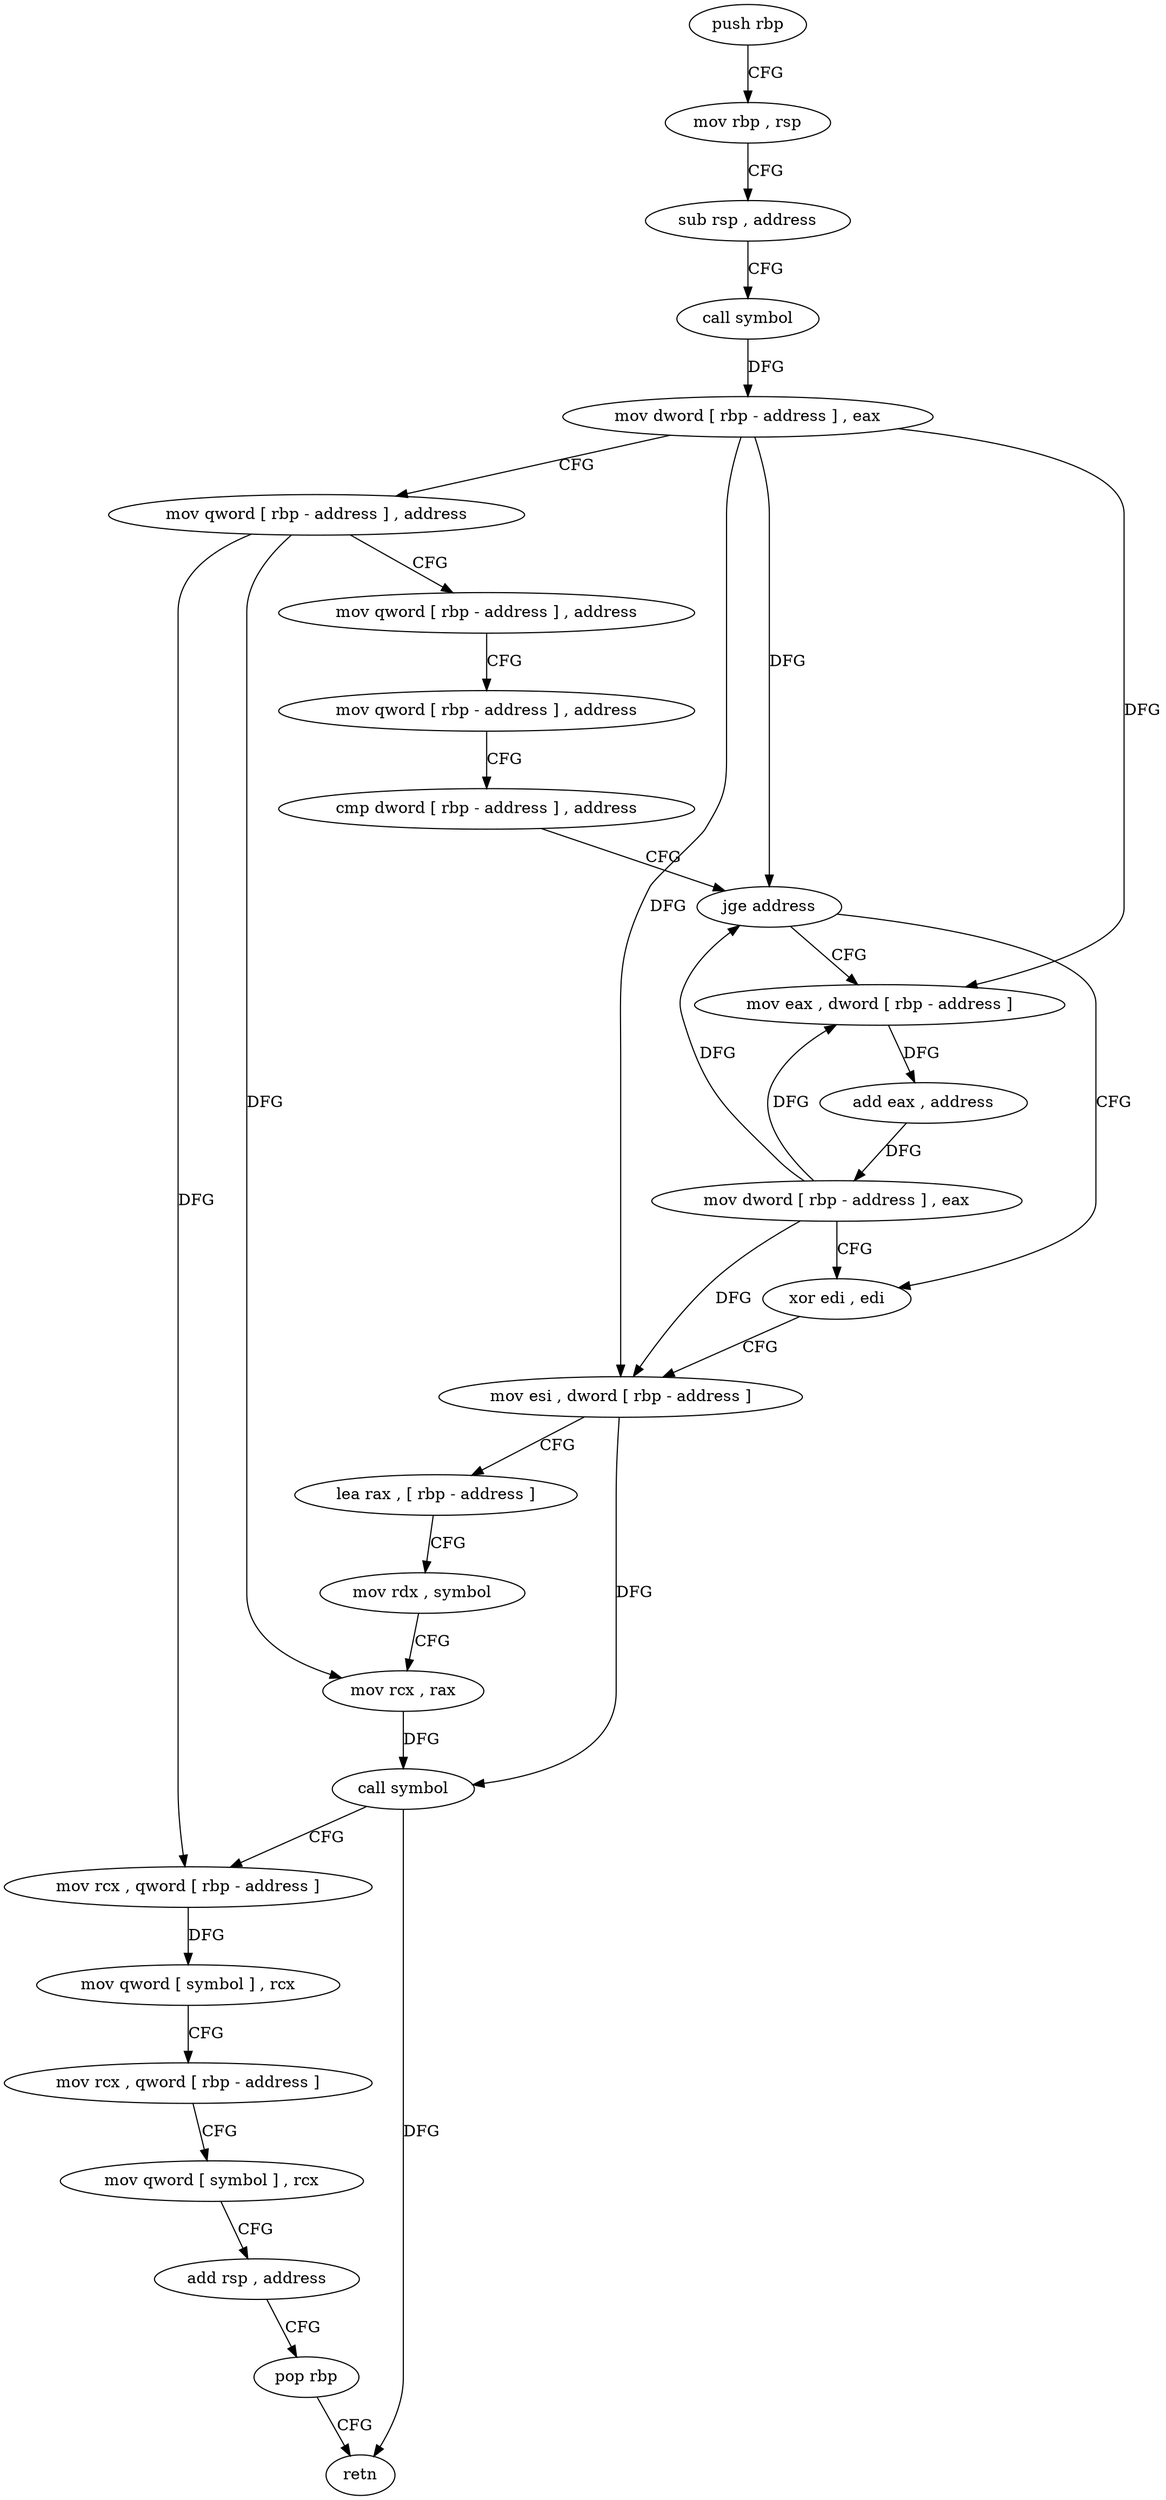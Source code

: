 digraph "func" {
"4293488" [label = "push rbp" ]
"4293489" [label = "mov rbp , rsp" ]
"4293492" [label = "sub rsp , address" ]
"4293496" [label = "call symbol" ]
"4293501" [label = "mov dword [ rbp - address ] , eax" ]
"4293504" [label = "mov qword [ rbp - address ] , address" ]
"4293512" [label = "mov qword [ rbp - address ] , address" ]
"4293520" [label = "mov qword [ rbp - address ] , address" ]
"4293528" [label = "cmp dword [ rbp - address ] , address" ]
"4293535" [label = "jge address" ]
"4293550" [label = "xor edi , edi" ]
"4293541" [label = "mov eax , dword [ rbp - address ]" ]
"4293552" [label = "mov esi , dword [ rbp - address ]" ]
"4293555" [label = "lea rax , [ rbp - address ]" ]
"4293559" [label = "mov rdx , symbol" ]
"4293569" [label = "mov rcx , rax" ]
"4293572" [label = "call symbol" ]
"4293577" [label = "mov rcx , qword [ rbp - address ]" ]
"4293581" [label = "mov qword [ symbol ] , rcx" ]
"4293589" [label = "mov rcx , qword [ rbp - address ]" ]
"4293593" [label = "mov qword [ symbol ] , rcx" ]
"4293601" [label = "add rsp , address" ]
"4293605" [label = "pop rbp" ]
"4293606" [label = "retn" ]
"4293544" [label = "add eax , address" ]
"4293547" [label = "mov dword [ rbp - address ] , eax" ]
"4293488" -> "4293489" [ label = "CFG" ]
"4293489" -> "4293492" [ label = "CFG" ]
"4293492" -> "4293496" [ label = "CFG" ]
"4293496" -> "4293501" [ label = "DFG" ]
"4293501" -> "4293504" [ label = "CFG" ]
"4293501" -> "4293535" [ label = "DFG" ]
"4293501" -> "4293552" [ label = "DFG" ]
"4293501" -> "4293541" [ label = "DFG" ]
"4293504" -> "4293512" [ label = "CFG" ]
"4293504" -> "4293577" [ label = "DFG" ]
"4293504" -> "4293569" [ label = "DFG" ]
"4293512" -> "4293520" [ label = "CFG" ]
"4293520" -> "4293528" [ label = "CFG" ]
"4293528" -> "4293535" [ label = "CFG" ]
"4293535" -> "4293550" [ label = "CFG" ]
"4293535" -> "4293541" [ label = "CFG" ]
"4293550" -> "4293552" [ label = "CFG" ]
"4293541" -> "4293544" [ label = "DFG" ]
"4293552" -> "4293555" [ label = "CFG" ]
"4293552" -> "4293572" [ label = "DFG" ]
"4293555" -> "4293559" [ label = "CFG" ]
"4293559" -> "4293569" [ label = "CFG" ]
"4293569" -> "4293572" [ label = "DFG" ]
"4293572" -> "4293577" [ label = "CFG" ]
"4293572" -> "4293606" [ label = "DFG" ]
"4293577" -> "4293581" [ label = "DFG" ]
"4293581" -> "4293589" [ label = "CFG" ]
"4293589" -> "4293593" [ label = "CFG" ]
"4293593" -> "4293601" [ label = "CFG" ]
"4293601" -> "4293605" [ label = "CFG" ]
"4293605" -> "4293606" [ label = "CFG" ]
"4293544" -> "4293547" [ label = "DFG" ]
"4293547" -> "4293550" [ label = "CFG" ]
"4293547" -> "4293535" [ label = "DFG" ]
"4293547" -> "4293552" [ label = "DFG" ]
"4293547" -> "4293541" [ label = "DFG" ]
}
